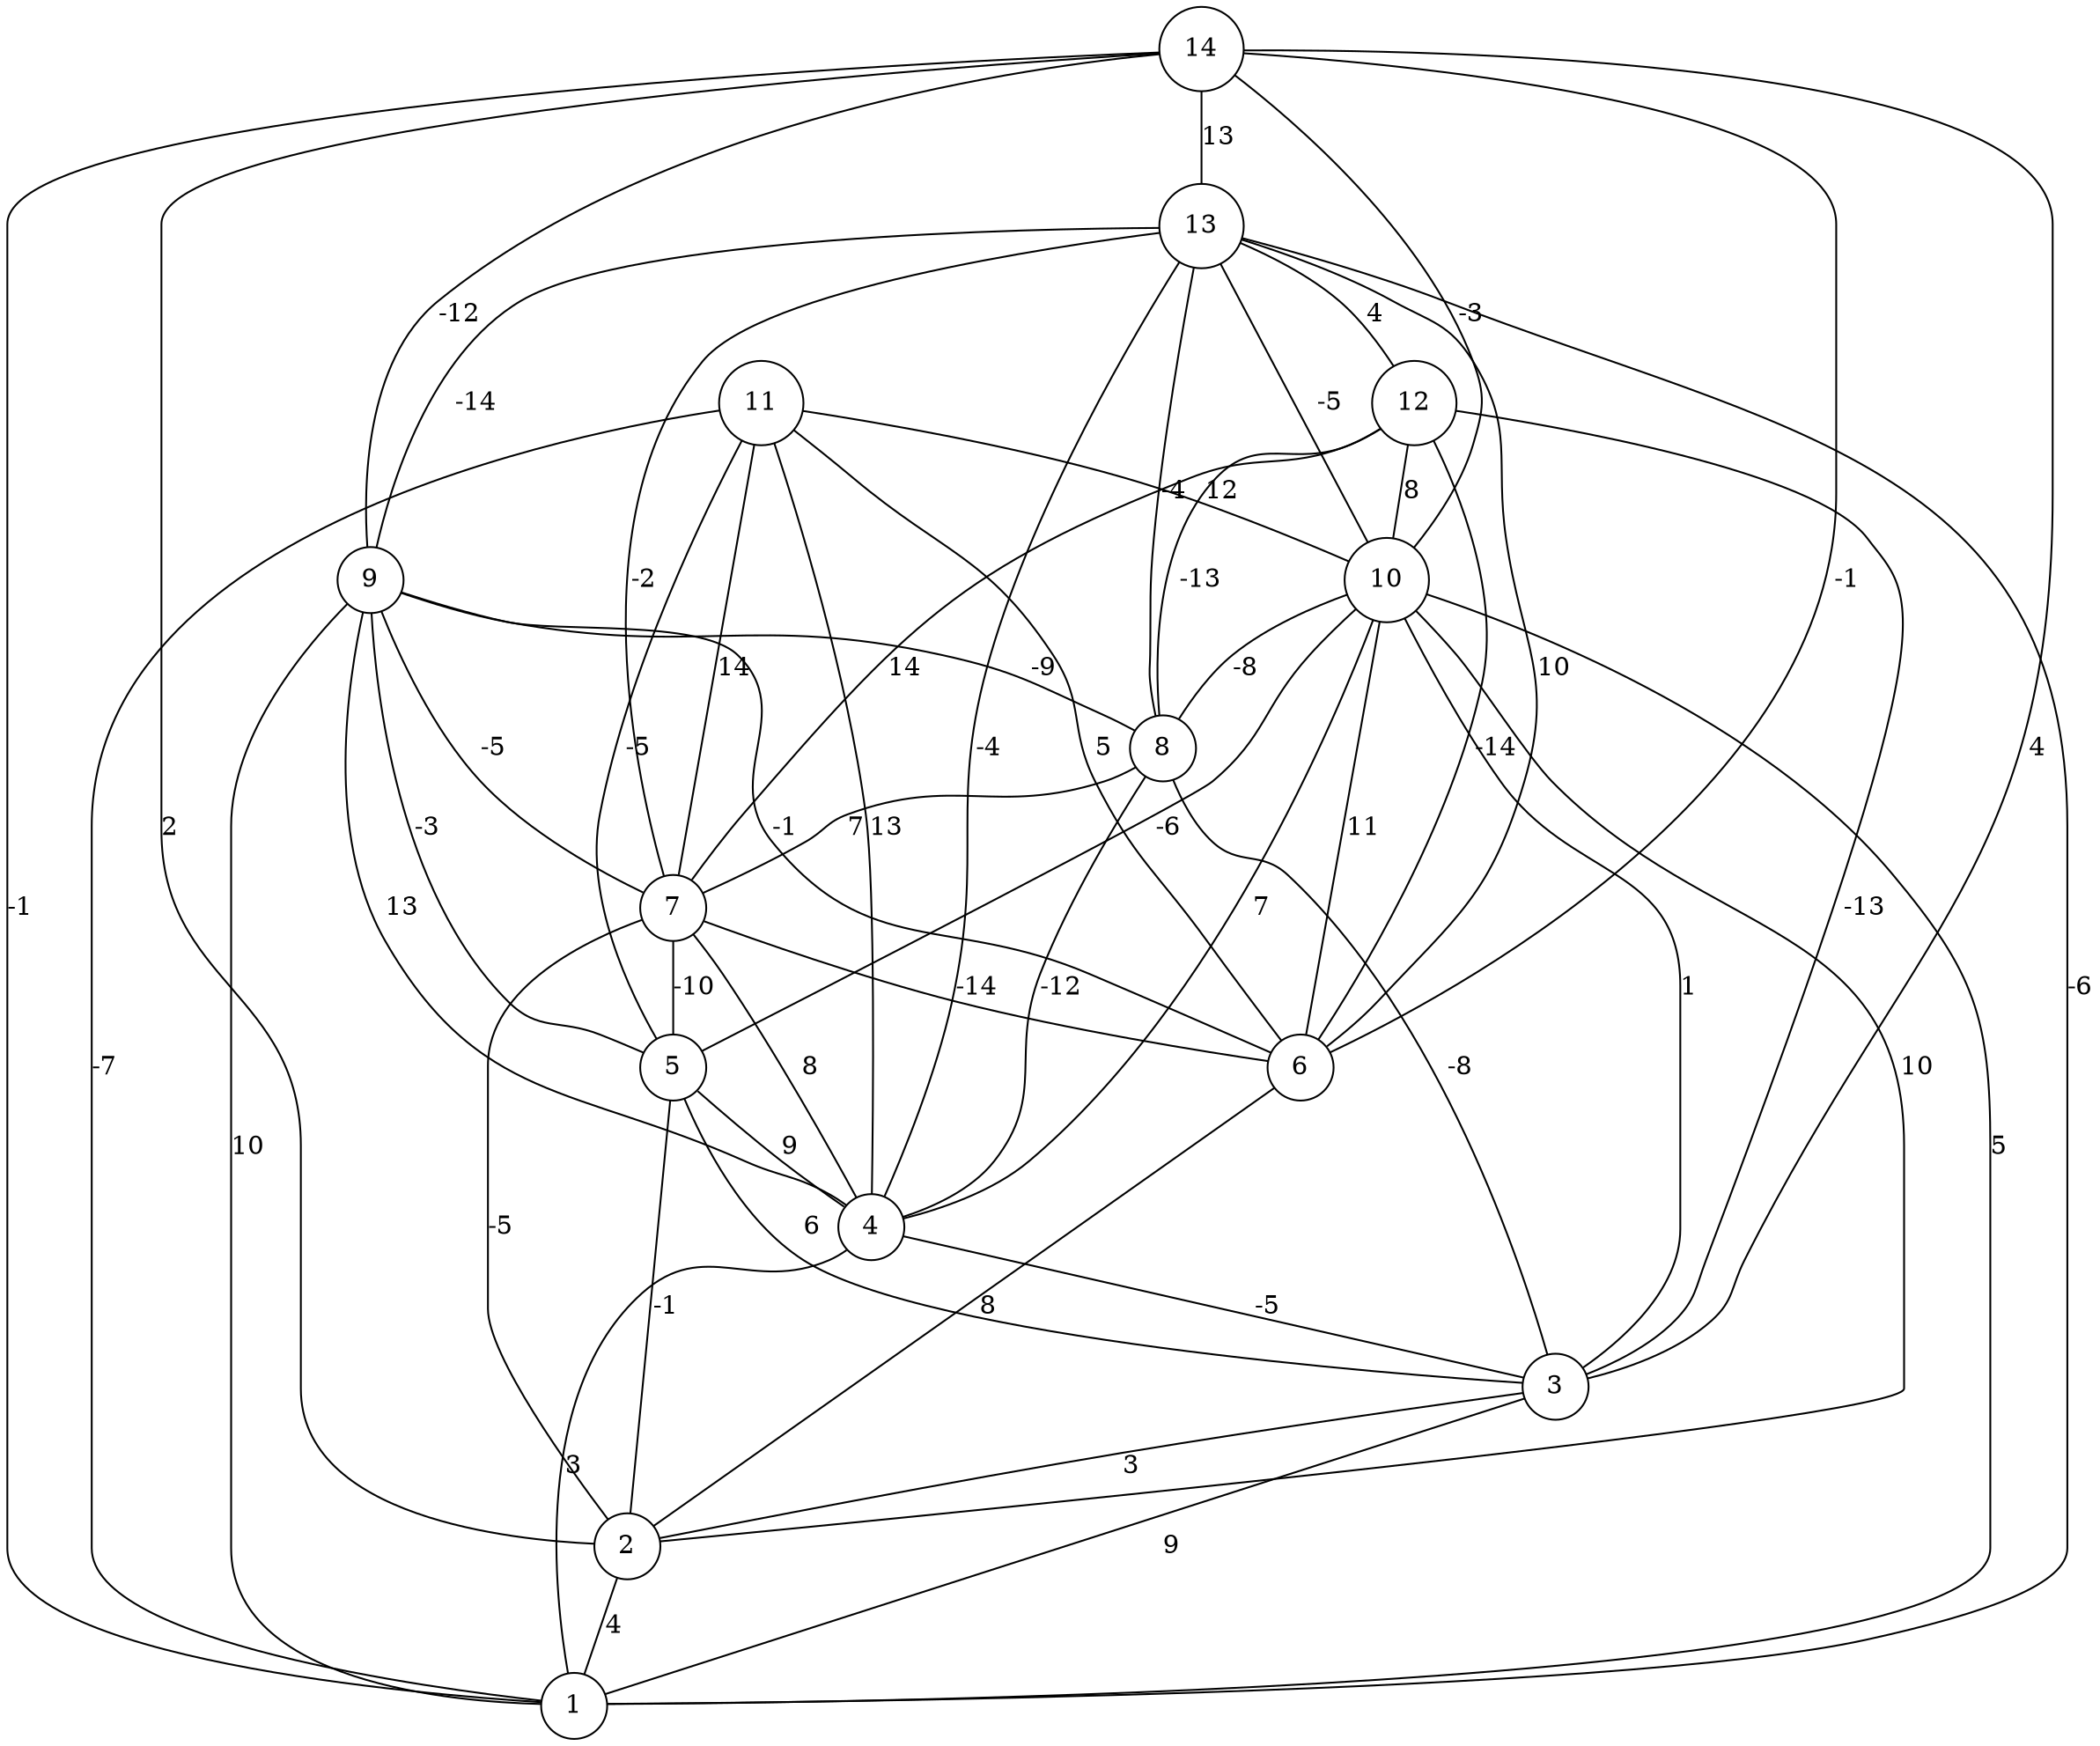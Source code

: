 graph { 
	 fontname="Helvetica,Arial,sans-serif" 
	 node [shape = circle]; 
	 14 -- 1 [label = "-1"];
	 14 -- 2 [label = "2"];
	 14 -- 3 [label = "4"];
	 14 -- 6 [label = "-1"];
	 14 -- 9 [label = "-12"];
	 14 -- 10 [label = "-3"];
	 14 -- 13 [label = "13"];
	 13 -- 1 [label = "-6"];
	 13 -- 4 [label = "-4"];
	 13 -- 6 [label = "10"];
	 13 -- 7 [label = "-2"];
	 13 -- 8 [label = "-4"];
	 13 -- 9 [label = "-14"];
	 13 -- 10 [label = "-5"];
	 13 -- 12 [label = "4"];
	 12 -- 3 [label = "-13"];
	 12 -- 6 [label = "-14"];
	 12 -- 7 [label = "14"];
	 12 -- 8 [label = "-13"];
	 12 -- 10 [label = "8"];
	 11 -- 1 [label = "-7"];
	 11 -- 4 [label = "13"];
	 11 -- 5 [label = "-5"];
	 11 -- 6 [label = "5"];
	 11 -- 7 [label = "14"];
	 11 -- 10 [label = "12"];
	 10 -- 1 [label = "5"];
	 10 -- 2 [label = "10"];
	 10 -- 3 [label = "1"];
	 10 -- 4 [label = "7"];
	 10 -- 5 [label = "-6"];
	 10 -- 6 [label = "11"];
	 10 -- 8 [label = "-8"];
	 9 -- 1 [label = "10"];
	 9 -- 4 [label = "13"];
	 9 -- 5 [label = "-3"];
	 9 -- 6 [label = "-1"];
	 9 -- 7 [label = "-5"];
	 9 -- 8 [label = "-9"];
	 8 -- 3 [label = "-8"];
	 8 -- 4 [label = "-12"];
	 8 -- 7 [label = "7"];
	 7 -- 2 [label = "-5"];
	 7 -- 4 [label = "8"];
	 7 -- 5 [label = "-10"];
	 7 -- 6 [label = "-14"];
	 6 -- 2 [label = "8"];
	 5 -- 2 [label = "-1"];
	 5 -- 3 [label = "6"];
	 5 -- 4 [label = "9"];
	 4 -- 1 [label = "3"];
	 4 -- 3 [label = "-5"];
	 3 -- 1 [label = "9"];
	 3 -- 2 [label = "3"];
	 2 -- 1 [label = "4"];
	 1;
	 2;
	 3;
	 4;
	 5;
	 6;
	 7;
	 8;
	 9;
	 10;
	 11;
	 12;
	 13;
	 14;
}
